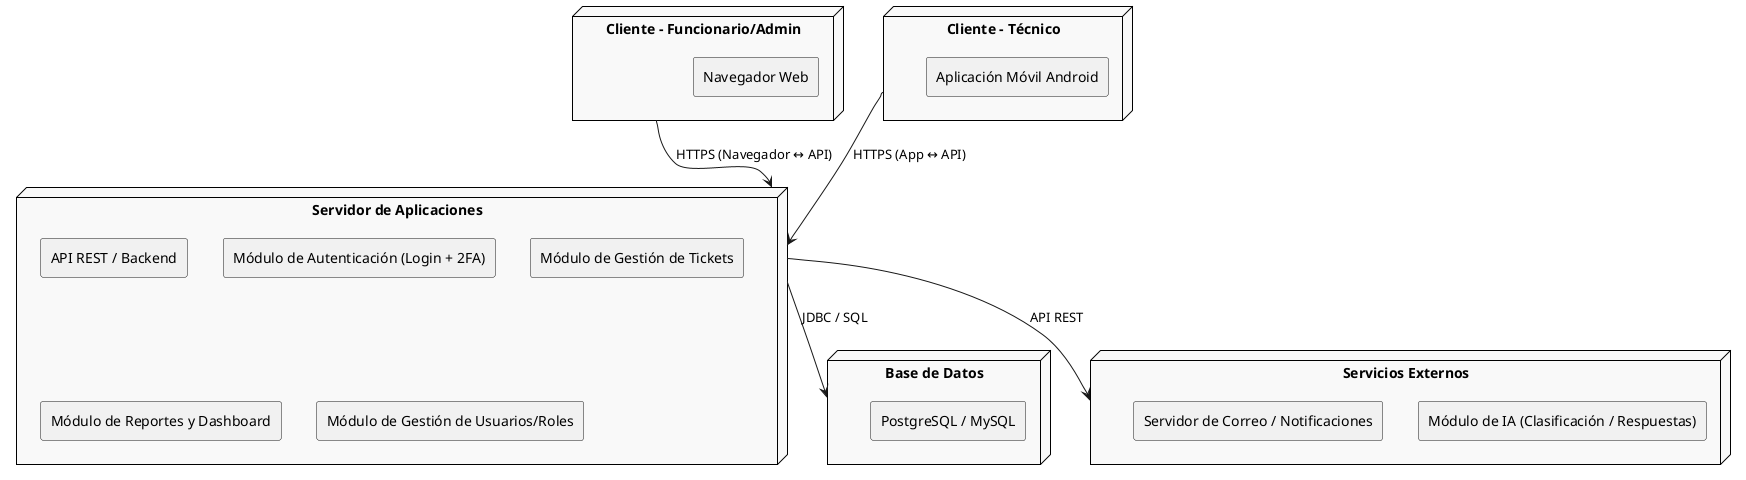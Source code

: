 @startuml
skinparam componentStyle rectangle
skinparam node {
  BackgroundColor #F9F9F9
  BorderColor Black
}

node "Cliente - Funcionario/Admin" as ClienteWeb {
  [Navegador Web]  
}

node "Cliente - Técnico" as ClienteMovil {
  [Aplicación Móvil Android]
}

node "Servidor de Aplicaciones" as Servidor {
  [API REST / Backend]  
  [Módulo de Autenticación (Login + 2FA)]  
  [Módulo de Gestión de Tickets]  
  [Módulo de Reportes y Dashboard]  
  [Módulo de Gestión de Usuarios/Roles]
}

node "Base de Datos" as BD {
  [PostgreSQL / MySQL]  
}

node "Servicios Externos" as Externos {
  [Módulo de IA (Clasificación / Respuestas)]  
  [Servidor de Correo / Notificaciones]  
}

' Relaciones
ClienteWeb --> Servidor : HTTPS (Navegador ↔ API)
ClienteMovil --> Servidor : HTTPS (App ↔ API)

Servidor --> BD : JDBC / SQL
Servidor --> Externos : API REST

@enduml
